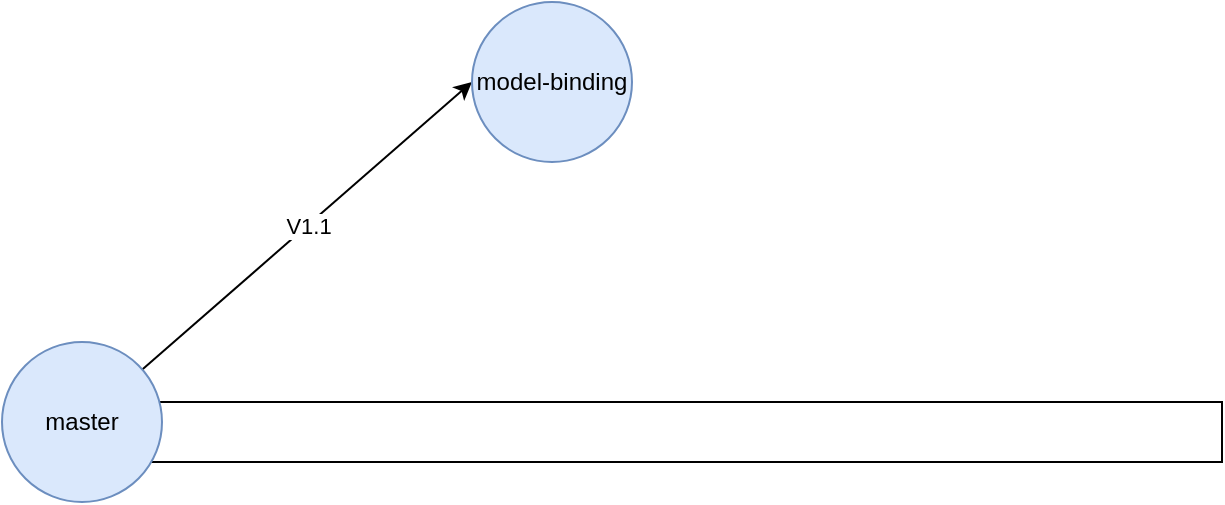 <mxfile version="24.8.4">
  <diagram name="Page-1" id="Iyse95Z_H3U2H-QRPCRA">
    <mxGraphModel dx="1050" dy="557" grid="1" gridSize="10" guides="1" tooltips="1" connect="1" arrows="1" fold="1" page="1" pageScale="1" pageWidth="850" pageHeight="1100" math="0" shadow="0">
      <root>
        <mxCell id="0" />
        <mxCell id="1" parent="0" />
        <mxCell id="Bxe-ouqgf_bkoK39uHbJ-2" value="" style="rounded=0;whiteSpace=wrap;html=1;" vertex="1" parent="1">
          <mxGeometry x="210" y="330" width="550" height="30" as="geometry" />
        </mxCell>
        <mxCell id="Bxe-ouqgf_bkoK39uHbJ-4" value="V1.1" style="rounded=0;orthogonalLoop=1;jettySize=auto;html=1;entryX=0;entryY=0.5;entryDx=0;entryDy=0;" edge="1" parent="1" source="Bxe-ouqgf_bkoK39uHbJ-1" target="Bxe-ouqgf_bkoK39uHbJ-3">
          <mxGeometry relative="1" as="geometry" />
        </mxCell>
        <mxCell id="Bxe-ouqgf_bkoK39uHbJ-1" value="master" style="ellipse;whiteSpace=wrap;html=1;fillColor=#dae8fc;strokeColor=#6c8ebf;" vertex="1" parent="1">
          <mxGeometry x="150" y="300" width="80" height="80" as="geometry" />
        </mxCell>
        <mxCell id="Bxe-ouqgf_bkoK39uHbJ-3" value="model-binding" style="ellipse;whiteSpace=wrap;html=1;fillColor=#dae8fc;strokeColor=#6c8ebf;" vertex="1" parent="1">
          <mxGeometry x="385" y="130" width="80" height="80" as="geometry" />
        </mxCell>
      </root>
    </mxGraphModel>
  </diagram>
</mxfile>
